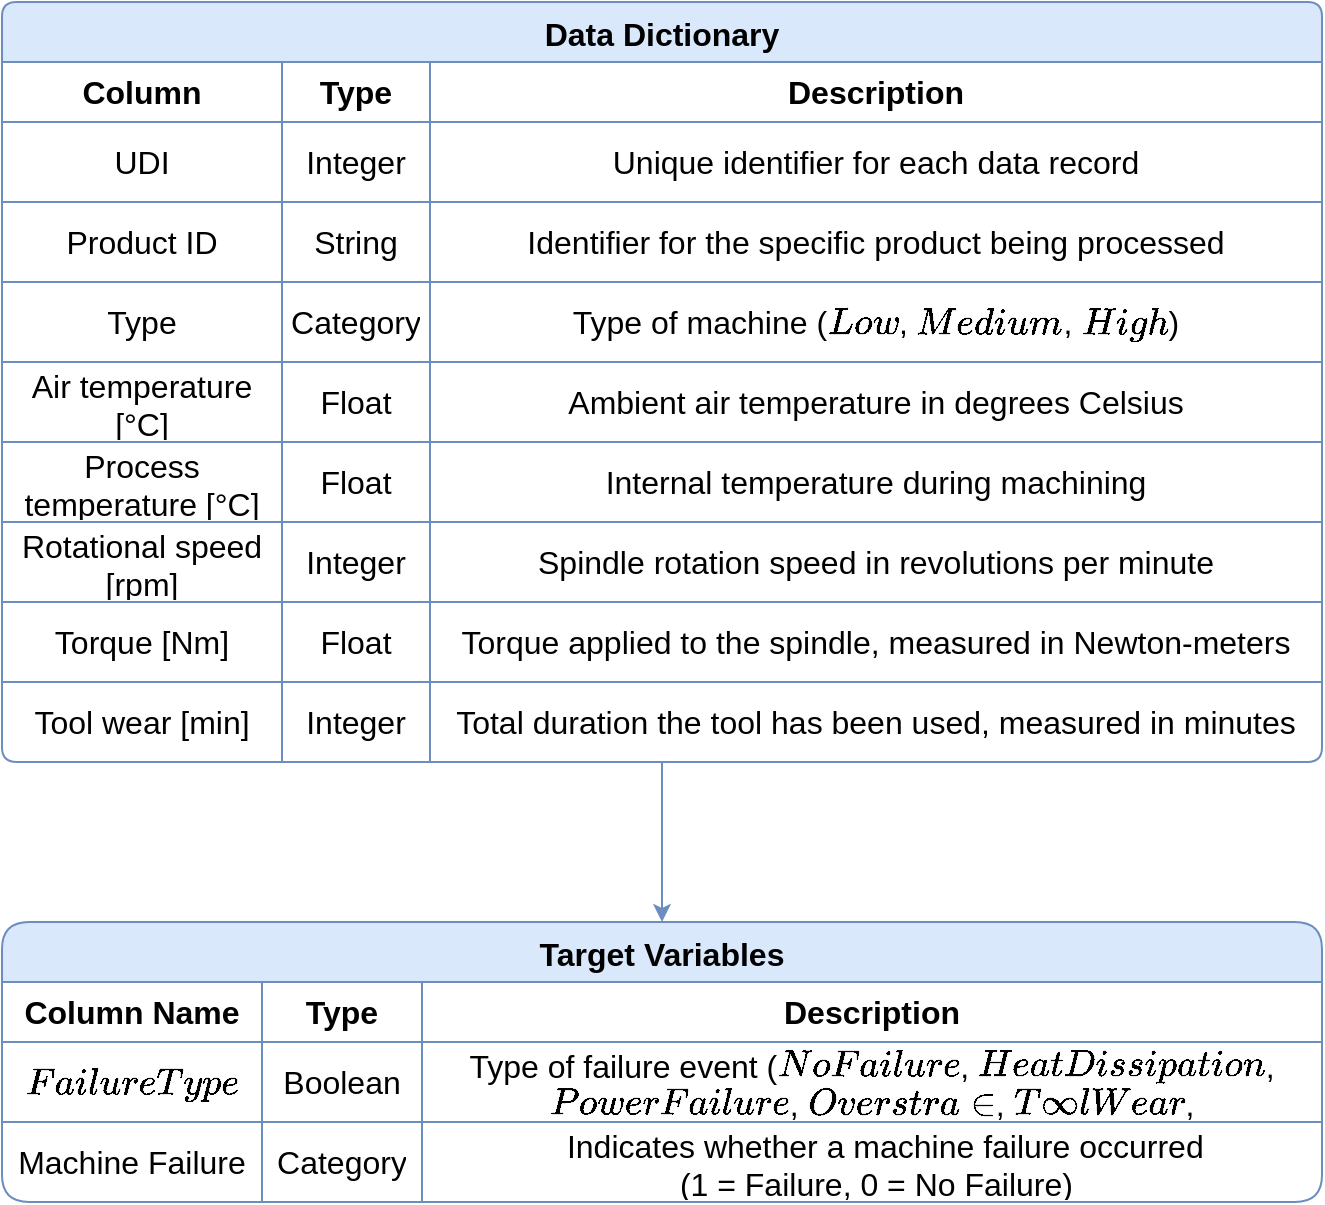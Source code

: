 <mxfile version="27.0.6">
  <diagram name="Page-1" id="v2CsFCMdesF7H1953rxB">
    <mxGraphModel dx="882" dy="437" grid="1" gridSize="10" guides="1" tooltips="1" connect="1" arrows="1" fold="1" page="1" pageScale="1" pageWidth="850" pageHeight="1100" math="0" shadow="0">
      <root>
        <mxCell id="0" />
        <mxCell id="1" parent="0" />
        <mxCell id="2XYRkLUEMQPlizlA2UG2-1" style="edgeStyle=orthogonalEdgeStyle;rounded=0;orthogonalLoop=1;jettySize=auto;html=1;fillColor=#dae8fc;strokeColor=#6c8ebf;" edge="1" parent="1" source="685odA_4j6y0BsG_PlKO-1">
          <mxGeometry relative="1" as="geometry">
            <mxPoint x="450" y="490" as="targetPoint" />
          </mxGeometry>
        </mxCell>
        <mxCell id="685odA_4j6y0BsG_PlKO-1" value="Data Dictionary" style="shape=table;startSize=30;container=1;collapsible=0;childLayout=tableLayout;strokeColor=#6c8ebf;fontSize=16;fontStyle=1;fillColor=#dae8fc;swimlaneFillColor=default;shadow=0;rounded=1;arcSize=8;perimeterSpacing=0;fillStyle=solid;" parent="1" vertex="1">
          <mxGeometry x="120" y="30" width="660" height="380" as="geometry" />
        </mxCell>
        <mxCell id="685odA_4j6y0BsG_PlKO-2" value="" style="shape=tableRow;horizontal=0;startSize=0;swimlaneHead=0;swimlaneBody=0;strokeColor=inherit;top=0;left=0;bottom=0;right=0;collapsible=0;dropTarget=0;fillColor=none;points=[[0,0.5],[1,0.5]];portConstraint=eastwest;fontSize=16;fontStyle=0;swimlaneFillColor=#000000;" parent="685odA_4j6y0BsG_PlKO-1" vertex="1">
          <mxGeometry y="30" width="660" height="30" as="geometry" />
        </mxCell>
        <mxCell id="685odA_4j6y0BsG_PlKO-3" value="&lt;b&gt;Column&lt;/b&gt;" style="shape=partialRectangle;html=1;whiteSpace=wrap;connectable=0;strokeColor=inherit;overflow=hidden;fillColor=none;top=0;left=0;bottom=0;right=0;pointerEvents=1;fontSize=16;swimlaneFillColor=#000000;" parent="685odA_4j6y0BsG_PlKO-2" vertex="1">
          <mxGeometry width="140" height="30" as="geometry">
            <mxRectangle width="140" height="30" as="alternateBounds" />
          </mxGeometry>
        </mxCell>
        <mxCell id="685odA_4j6y0BsG_PlKO-4" value="&lt;b&gt;Type&lt;/b&gt;" style="shape=partialRectangle;html=1;whiteSpace=wrap;connectable=0;strokeColor=inherit;overflow=hidden;fillColor=none;top=0;left=0;bottom=0;right=0;pointerEvents=1;fontSize=16;swimlaneFillColor=#000000;" parent="685odA_4j6y0BsG_PlKO-2" vertex="1">
          <mxGeometry x="140" width="74" height="30" as="geometry">
            <mxRectangle width="74" height="30" as="alternateBounds" />
          </mxGeometry>
        </mxCell>
        <mxCell id="685odA_4j6y0BsG_PlKO-5" value="&lt;b&gt;Description&lt;/b&gt;" style="shape=partialRectangle;html=1;whiteSpace=wrap;connectable=0;strokeColor=inherit;overflow=hidden;fillColor=none;top=0;left=0;bottom=0;right=0;pointerEvents=1;fontSize=16;swimlaneFillColor=#000000;" parent="685odA_4j6y0BsG_PlKO-2" vertex="1">
          <mxGeometry x="214" width="446" height="30" as="geometry">
            <mxRectangle width="446" height="30" as="alternateBounds" />
          </mxGeometry>
        </mxCell>
        <mxCell id="685odA_4j6y0BsG_PlKO-6" value="" style="shape=tableRow;horizontal=0;startSize=0;swimlaneHead=0;swimlaneBody=0;strokeColor=inherit;top=0;left=0;bottom=0;right=0;collapsible=0;dropTarget=0;fillColor=none;points=[[0,0.5],[1,0.5]];portConstraint=eastwest;fontSize=16;swimlaneFillColor=#000000;" parent="685odA_4j6y0BsG_PlKO-1" vertex="1">
          <mxGeometry y="60" width="660" height="40" as="geometry" />
        </mxCell>
        <mxCell id="685odA_4j6y0BsG_PlKO-7" value="UDI" style="shape=partialRectangle;html=1;whiteSpace=wrap;connectable=0;strokeColor=inherit;overflow=hidden;fillColor=none;top=0;left=0;bottom=0;right=0;pointerEvents=1;fontSize=16;swimlaneFillColor=#000000;" parent="685odA_4j6y0BsG_PlKO-6" vertex="1">
          <mxGeometry width="140" height="40" as="geometry">
            <mxRectangle width="140" height="40" as="alternateBounds" />
          </mxGeometry>
        </mxCell>
        <mxCell id="685odA_4j6y0BsG_PlKO-8" value="Integer" style="shape=partialRectangle;html=1;whiteSpace=wrap;connectable=0;strokeColor=inherit;overflow=hidden;fillColor=none;top=0;left=0;bottom=0;right=0;pointerEvents=1;fontSize=16;swimlaneFillColor=#000000;" parent="685odA_4j6y0BsG_PlKO-6" vertex="1">
          <mxGeometry x="140" width="74" height="40" as="geometry">
            <mxRectangle width="74" height="40" as="alternateBounds" />
          </mxGeometry>
        </mxCell>
        <mxCell id="685odA_4j6y0BsG_PlKO-9" value="Unique identifier for each data record" style="shape=partialRectangle;html=1;whiteSpace=wrap;connectable=0;strokeColor=inherit;overflow=hidden;fillColor=none;top=0;left=0;bottom=0;right=0;pointerEvents=1;fontSize=16;swimlaneFillColor=#000000;" parent="685odA_4j6y0BsG_PlKO-6" vertex="1">
          <mxGeometry x="214" width="446" height="40" as="geometry">
            <mxRectangle width="446" height="40" as="alternateBounds" />
          </mxGeometry>
        </mxCell>
        <mxCell id="685odA_4j6y0BsG_PlKO-10" value="" style="shape=tableRow;horizontal=0;startSize=0;swimlaneHead=0;swimlaneBody=0;strokeColor=inherit;top=0;left=0;bottom=0;right=0;collapsible=0;dropTarget=0;fillColor=none;points=[[0,0.5],[1,0.5]];portConstraint=eastwest;fontSize=16;swimlaneFillColor=#000000;" parent="685odA_4j6y0BsG_PlKO-1" vertex="1">
          <mxGeometry y="100" width="660" height="40" as="geometry" />
        </mxCell>
        <mxCell id="685odA_4j6y0BsG_PlKO-11" value="Product ID" style="shape=partialRectangle;html=1;whiteSpace=wrap;connectable=0;strokeColor=inherit;overflow=hidden;fillColor=none;top=0;left=0;bottom=0;right=0;pointerEvents=1;fontSize=16;swimlaneFillColor=#000000;" parent="685odA_4j6y0BsG_PlKO-10" vertex="1">
          <mxGeometry width="140" height="40" as="geometry">
            <mxRectangle width="140" height="40" as="alternateBounds" />
          </mxGeometry>
        </mxCell>
        <mxCell id="685odA_4j6y0BsG_PlKO-12" value="String" style="shape=partialRectangle;html=1;whiteSpace=wrap;connectable=0;strokeColor=inherit;overflow=hidden;fillColor=none;top=0;left=0;bottom=0;right=0;pointerEvents=1;fontSize=16;swimlaneFillColor=#000000;" parent="685odA_4j6y0BsG_PlKO-10" vertex="1">
          <mxGeometry x="140" width="74" height="40" as="geometry">
            <mxRectangle width="74" height="40" as="alternateBounds" />
          </mxGeometry>
        </mxCell>
        <mxCell id="685odA_4j6y0BsG_PlKO-13" value="Identifier for the specific product being processed" style="shape=partialRectangle;html=1;whiteSpace=wrap;connectable=0;strokeColor=inherit;overflow=hidden;fillColor=none;top=0;left=0;bottom=0;right=0;pointerEvents=1;fontSize=16;swimlaneFillColor=#000000;" parent="685odA_4j6y0BsG_PlKO-10" vertex="1">
          <mxGeometry x="214" width="446" height="40" as="geometry">
            <mxRectangle width="446" height="40" as="alternateBounds" />
          </mxGeometry>
        </mxCell>
        <mxCell id="685odA_4j6y0BsG_PlKO-18" style="shape=tableRow;horizontal=0;startSize=0;swimlaneHead=0;swimlaneBody=0;strokeColor=inherit;top=0;left=0;bottom=0;right=0;collapsible=0;dropTarget=0;fillColor=none;points=[[0,0.5],[1,0.5]];portConstraint=eastwest;fontSize=16;swimlaneFillColor=#000000;" parent="685odA_4j6y0BsG_PlKO-1" vertex="1">
          <mxGeometry y="140" width="660" height="40" as="geometry" />
        </mxCell>
        <mxCell id="685odA_4j6y0BsG_PlKO-19" value="Type" style="shape=partialRectangle;html=1;whiteSpace=wrap;connectable=0;strokeColor=inherit;overflow=hidden;fillColor=none;top=0;left=0;bottom=0;right=0;pointerEvents=1;fontSize=16;swimlaneFillColor=#000000;" parent="685odA_4j6y0BsG_PlKO-18" vertex="1">
          <mxGeometry width="140" height="40" as="geometry">
            <mxRectangle width="140" height="40" as="alternateBounds" />
          </mxGeometry>
        </mxCell>
        <mxCell id="685odA_4j6y0BsG_PlKO-20" value="Category" style="shape=partialRectangle;html=1;whiteSpace=wrap;connectable=0;strokeColor=inherit;overflow=hidden;fillColor=none;top=0;left=0;bottom=0;right=0;pointerEvents=1;fontSize=16;swimlaneFillColor=#000000;" parent="685odA_4j6y0BsG_PlKO-18" vertex="1">
          <mxGeometry x="140" width="74" height="40" as="geometry">
            <mxRectangle width="74" height="40" as="alternateBounds" />
          </mxGeometry>
        </mxCell>
        <mxCell id="685odA_4j6y0BsG_PlKO-21" value="Type of machine (`Low`, `Medium`, `High`)" style="shape=partialRectangle;html=1;whiteSpace=wrap;connectable=0;strokeColor=inherit;overflow=hidden;fillColor=none;top=0;left=0;bottom=0;right=0;pointerEvents=1;fontSize=16;swimlaneFillColor=#000000;" parent="685odA_4j6y0BsG_PlKO-18" vertex="1">
          <mxGeometry x="214" width="446" height="40" as="geometry">
            <mxRectangle width="446" height="40" as="alternateBounds" />
          </mxGeometry>
        </mxCell>
        <mxCell id="685odA_4j6y0BsG_PlKO-14" style="shape=tableRow;horizontal=0;startSize=0;swimlaneHead=0;swimlaneBody=0;strokeColor=inherit;top=0;left=0;bottom=0;right=0;collapsible=0;dropTarget=0;fillColor=none;points=[[0,0.5],[1,0.5]];portConstraint=eastwest;fontSize=16;swimlaneFillColor=#000000;" parent="685odA_4j6y0BsG_PlKO-1" vertex="1">
          <mxGeometry y="180" width="660" height="40" as="geometry" />
        </mxCell>
        <mxCell id="685odA_4j6y0BsG_PlKO-15" value="Air temperature [°C]" style="shape=partialRectangle;html=1;whiteSpace=wrap;connectable=0;strokeColor=inherit;overflow=hidden;fillColor=none;top=0;left=0;bottom=0;right=0;pointerEvents=1;fontSize=16;swimlaneFillColor=#000000;" parent="685odA_4j6y0BsG_PlKO-14" vertex="1">
          <mxGeometry width="140" height="40" as="geometry">
            <mxRectangle width="140" height="40" as="alternateBounds" />
          </mxGeometry>
        </mxCell>
        <mxCell id="685odA_4j6y0BsG_PlKO-16" value="Float" style="shape=partialRectangle;html=1;whiteSpace=wrap;connectable=0;strokeColor=inherit;overflow=hidden;fillColor=none;top=0;left=0;bottom=0;right=0;pointerEvents=1;fontSize=16;swimlaneFillColor=#000000;" parent="685odA_4j6y0BsG_PlKO-14" vertex="1">
          <mxGeometry x="140" width="74" height="40" as="geometry">
            <mxRectangle width="74" height="40" as="alternateBounds" />
          </mxGeometry>
        </mxCell>
        <mxCell id="685odA_4j6y0BsG_PlKO-17" value="Ambient air temperature in degrees Celsius" style="shape=partialRectangle;html=1;whiteSpace=wrap;connectable=0;strokeColor=inherit;overflow=hidden;fillColor=none;top=0;left=0;bottom=0;right=0;pointerEvents=1;fontSize=16;swimlaneFillColor=#000000;" parent="685odA_4j6y0BsG_PlKO-14" vertex="1">
          <mxGeometry x="214" width="446" height="40" as="geometry">
            <mxRectangle width="446" height="40" as="alternateBounds" />
          </mxGeometry>
        </mxCell>
        <mxCell id="685odA_4j6y0BsG_PlKO-26" style="shape=tableRow;horizontal=0;startSize=0;swimlaneHead=0;swimlaneBody=0;strokeColor=inherit;top=0;left=0;bottom=0;right=0;collapsible=0;dropTarget=0;fillColor=none;points=[[0,0.5],[1,0.5]];portConstraint=eastwest;fontSize=16;swimlaneFillColor=#000000;" parent="685odA_4j6y0BsG_PlKO-1" vertex="1">
          <mxGeometry y="220" width="660" height="40" as="geometry" />
        </mxCell>
        <mxCell id="685odA_4j6y0BsG_PlKO-27" value="Process temperature [°C]" style="shape=partialRectangle;html=1;whiteSpace=wrap;connectable=0;strokeColor=inherit;overflow=hidden;fillColor=none;top=0;left=0;bottom=0;right=0;pointerEvents=1;fontSize=16;swimlaneFillColor=#000000;" parent="685odA_4j6y0BsG_PlKO-26" vertex="1">
          <mxGeometry width="140" height="40" as="geometry">
            <mxRectangle width="140" height="40" as="alternateBounds" />
          </mxGeometry>
        </mxCell>
        <mxCell id="685odA_4j6y0BsG_PlKO-28" value="Float" style="shape=partialRectangle;html=1;whiteSpace=wrap;connectable=0;strokeColor=inherit;overflow=hidden;fillColor=none;top=0;left=0;bottom=0;right=0;pointerEvents=1;fontSize=16;swimlaneFillColor=#000000;" parent="685odA_4j6y0BsG_PlKO-26" vertex="1">
          <mxGeometry x="140" width="74" height="40" as="geometry">
            <mxRectangle width="74" height="40" as="alternateBounds" />
          </mxGeometry>
        </mxCell>
        <mxCell id="685odA_4j6y0BsG_PlKO-29" value="Internal temperature during machining" style="shape=partialRectangle;html=1;whiteSpace=wrap;connectable=0;strokeColor=inherit;overflow=hidden;fillColor=none;top=0;left=0;bottom=0;right=0;pointerEvents=1;fontSize=16;swimlaneFillColor=#000000;" parent="685odA_4j6y0BsG_PlKO-26" vertex="1">
          <mxGeometry x="214" width="446" height="40" as="geometry">
            <mxRectangle width="446" height="40" as="alternateBounds" />
          </mxGeometry>
        </mxCell>
        <mxCell id="685odA_4j6y0BsG_PlKO-22" style="shape=tableRow;horizontal=0;startSize=0;swimlaneHead=0;swimlaneBody=0;strokeColor=inherit;top=0;left=0;bottom=0;right=0;collapsible=0;dropTarget=0;fillColor=none;points=[[0,0.5],[1,0.5]];portConstraint=eastwest;fontSize=16;swimlaneFillColor=#000000;" parent="685odA_4j6y0BsG_PlKO-1" vertex="1">
          <mxGeometry y="260" width="660" height="40" as="geometry" />
        </mxCell>
        <mxCell id="685odA_4j6y0BsG_PlKO-23" value="Rotational speed [rpm]" style="shape=partialRectangle;html=1;whiteSpace=wrap;connectable=0;strokeColor=inherit;overflow=hidden;fillColor=none;top=0;left=0;bottom=0;right=0;pointerEvents=1;fontSize=16;swimlaneFillColor=#000000;" parent="685odA_4j6y0BsG_PlKO-22" vertex="1">
          <mxGeometry width="140" height="40" as="geometry">
            <mxRectangle width="140" height="40" as="alternateBounds" />
          </mxGeometry>
        </mxCell>
        <mxCell id="685odA_4j6y0BsG_PlKO-24" value="Integer" style="shape=partialRectangle;html=1;whiteSpace=wrap;connectable=0;strokeColor=inherit;overflow=hidden;fillColor=none;top=0;left=0;bottom=0;right=0;pointerEvents=1;fontSize=16;swimlaneFillColor=#000000;" parent="685odA_4j6y0BsG_PlKO-22" vertex="1">
          <mxGeometry x="140" width="74" height="40" as="geometry">
            <mxRectangle width="74" height="40" as="alternateBounds" />
          </mxGeometry>
        </mxCell>
        <mxCell id="685odA_4j6y0BsG_PlKO-25" value="Spindle rotation speed in revolutions per minute" style="shape=partialRectangle;html=1;whiteSpace=wrap;connectable=0;strokeColor=inherit;overflow=hidden;fillColor=none;top=0;left=0;bottom=0;right=0;pointerEvents=1;fontSize=16;swimlaneFillColor=#000000;" parent="685odA_4j6y0BsG_PlKO-22" vertex="1">
          <mxGeometry x="214" width="446" height="40" as="geometry">
            <mxRectangle width="446" height="40" as="alternateBounds" />
          </mxGeometry>
        </mxCell>
        <mxCell id="685odA_4j6y0BsG_PlKO-32" style="shape=tableRow;horizontal=0;startSize=0;swimlaneHead=0;swimlaneBody=0;strokeColor=inherit;top=0;left=0;bottom=0;right=0;collapsible=0;dropTarget=0;fillColor=none;points=[[0,0.5],[1,0.5]];portConstraint=eastwest;fontSize=16;swimlaneFillColor=#000000;" parent="685odA_4j6y0BsG_PlKO-1" vertex="1">
          <mxGeometry y="300" width="660" height="40" as="geometry" />
        </mxCell>
        <mxCell id="685odA_4j6y0BsG_PlKO-33" value="Torque [Nm]" style="shape=partialRectangle;html=1;whiteSpace=wrap;connectable=0;strokeColor=inherit;overflow=hidden;fillColor=none;top=0;left=0;bottom=0;right=0;pointerEvents=1;fontSize=16;swimlaneFillColor=#000000;" parent="685odA_4j6y0BsG_PlKO-32" vertex="1">
          <mxGeometry width="140" height="40" as="geometry">
            <mxRectangle width="140" height="40" as="alternateBounds" />
          </mxGeometry>
        </mxCell>
        <mxCell id="685odA_4j6y0BsG_PlKO-34" value="Float" style="shape=partialRectangle;html=1;whiteSpace=wrap;connectable=0;strokeColor=inherit;overflow=hidden;fillColor=none;top=0;left=0;bottom=0;right=0;pointerEvents=1;fontSize=16;swimlaneFillColor=#000000;" parent="685odA_4j6y0BsG_PlKO-32" vertex="1">
          <mxGeometry x="140" width="74" height="40" as="geometry">
            <mxRectangle width="74" height="40" as="alternateBounds" />
          </mxGeometry>
        </mxCell>
        <mxCell id="685odA_4j6y0BsG_PlKO-35" value="Torque applied to the spindle, measured in Newton-meters" style="shape=partialRectangle;html=1;whiteSpace=wrap;connectable=0;strokeColor=inherit;overflow=hidden;fillColor=none;top=0;left=0;bottom=0;right=0;pointerEvents=1;fontSize=16;swimlaneFillColor=#000000;" parent="685odA_4j6y0BsG_PlKO-32" vertex="1">
          <mxGeometry x="214" width="446" height="40" as="geometry">
            <mxRectangle width="446" height="40" as="alternateBounds" />
          </mxGeometry>
        </mxCell>
        <mxCell id="685odA_4j6y0BsG_PlKO-36" style="shape=tableRow;horizontal=0;startSize=0;swimlaneHead=0;swimlaneBody=0;strokeColor=inherit;top=0;left=0;bottom=0;right=0;collapsible=0;dropTarget=0;fillColor=none;points=[[0,0.5],[1,0.5]];portConstraint=eastwest;fontSize=16;swimlaneFillColor=#000000;" parent="685odA_4j6y0BsG_PlKO-1" vertex="1">
          <mxGeometry y="340" width="660" height="40" as="geometry" />
        </mxCell>
        <mxCell id="685odA_4j6y0BsG_PlKO-37" value="Tool wear [min]" style="shape=partialRectangle;html=1;whiteSpace=wrap;connectable=0;strokeColor=inherit;overflow=hidden;fillColor=none;top=0;left=0;bottom=0;right=0;pointerEvents=1;fontSize=16;swimlaneFillColor=#000000;" parent="685odA_4j6y0BsG_PlKO-36" vertex="1">
          <mxGeometry width="140" height="40" as="geometry">
            <mxRectangle width="140" height="40" as="alternateBounds" />
          </mxGeometry>
        </mxCell>
        <mxCell id="685odA_4j6y0BsG_PlKO-38" value="Integer" style="shape=partialRectangle;html=1;whiteSpace=wrap;connectable=0;strokeColor=inherit;overflow=hidden;fillColor=none;top=0;left=0;bottom=0;right=0;pointerEvents=1;fontSize=16;swimlaneFillColor=#000000;" parent="685odA_4j6y0BsG_PlKO-36" vertex="1">
          <mxGeometry x="140" width="74" height="40" as="geometry">
            <mxRectangle width="74" height="40" as="alternateBounds" />
          </mxGeometry>
        </mxCell>
        <mxCell id="685odA_4j6y0BsG_PlKO-39" value="Total duration the tool has been used, measured in minutes" style="shape=partialRectangle;html=1;whiteSpace=wrap;connectable=0;strokeColor=inherit;overflow=hidden;fillColor=none;top=0;left=0;bottom=0;right=0;pointerEvents=1;fontSize=16;swimlaneFillColor=#000000;" parent="685odA_4j6y0BsG_PlKO-36" vertex="1">
          <mxGeometry x="214" width="446" height="40" as="geometry">
            <mxRectangle width="446" height="40" as="alternateBounds" />
          </mxGeometry>
        </mxCell>
        <mxCell id="2XYRkLUEMQPlizlA2UG2-2" value="Target Variables" style="shape=table;startSize=30;container=1;collapsible=0;childLayout=tableLayout;strokeColor=#6c8ebf;fontSize=16;fillColor=#dae8fc;fontStyle=1;swimlaneFillColor=default;rounded=1;swimlaneLine=1;" vertex="1" parent="1">
          <mxGeometry x="120" y="490" width="660" height="140" as="geometry" />
        </mxCell>
        <mxCell id="2XYRkLUEMQPlizlA2UG2-3" value="" style="shape=tableRow;horizontal=0;startSize=0;swimlaneHead=0;swimlaneBody=0;strokeColor=inherit;top=0;left=0;bottom=0;right=0;collapsible=0;dropTarget=0;fillColor=none;points=[[0,0.5],[1,0.5]];portConstraint=eastwest;fontSize=16;" vertex="1" parent="2XYRkLUEMQPlizlA2UG2-2">
          <mxGeometry y="30" width="660" height="30" as="geometry" />
        </mxCell>
        <mxCell id="2XYRkLUEMQPlizlA2UG2-4" value="Column Name" style="shape=partialRectangle;html=1;whiteSpace=wrap;connectable=0;strokeColor=inherit;overflow=hidden;fillColor=none;top=0;left=0;bottom=0;right=0;pointerEvents=1;fontSize=16;fontStyle=1" vertex="1" parent="2XYRkLUEMQPlizlA2UG2-3">
          <mxGeometry width="130" height="30" as="geometry">
            <mxRectangle width="130" height="30" as="alternateBounds" />
          </mxGeometry>
        </mxCell>
        <mxCell id="2XYRkLUEMQPlizlA2UG2-5" value="Type" style="shape=partialRectangle;html=1;whiteSpace=wrap;connectable=0;strokeColor=inherit;overflow=hidden;fillColor=none;top=0;left=0;bottom=0;right=0;pointerEvents=1;fontSize=16;fontStyle=1" vertex="1" parent="2XYRkLUEMQPlizlA2UG2-3">
          <mxGeometry x="130" width="80" height="30" as="geometry">
            <mxRectangle width="80" height="30" as="alternateBounds" />
          </mxGeometry>
        </mxCell>
        <mxCell id="2XYRkLUEMQPlizlA2UG2-6" value="Description" style="shape=partialRectangle;html=1;whiteSpace=wrap;connectable=0;strokeColor=inherit;overflow=hidden;fillColor=none;top=0;left=0;bottom=0;right=0;pointerEvents=1;fontSize=16;fontStyle=1" vertex="1" parent="2XYRkLUEMQPlizlA2UG2-3">
          <mxGeometry x="210" width="450" height="30" as="geometry">
            <mxRectangle width="450" height="30" as="alternateBounds" />
          </mxGeometry>
        </mxCell>
        <mxCell id="2XYRkLUEMQPlizlA2UG2-7" value="" style="shape=tableRow;horizontal=0;startSize=0;swimlaneHead=0;swimlaneBody=0;strokeColor=inherit;top=0;left=0;bottom=0;right=0;collapsible=0;dropTarget=0;fillColor=none;points=[[0,0.5],[1,0.5]];portConstraint=eastwest;fontSize=16;" vertex="1" parent="2XYRkLUEMQPlizlA2UG2-2">
          <mxGeometry y="60" width="660" height="40" as="geometry" />
        </mxCell>
        <mxCell id="2XYRkLUEMQPlizlA2UG2-8" value="`Failure Type`" style="shape=partialRectangle;html=1;whiteSpace=wrap;connectable=0;strokeColor=inherit;overflow=hidden;fillColor=none;top=0;left=0;bottom=0;right=0;pointerEvents=1;fontSize=16;" vertex="1" parent="2XYRkLUEMQPlizlA2UG2-7">
          <mxGeometry width="130" height="40" as="geometry">
            <mxRectangle width="130" height="40" as="alternateBounds" />
          </mxGeometry>
        </mxCell>
        <mxCell id="2XYRkLUEMQPlizlA2UG2-9" value="Boolean" style="shape=partialRectangle;html=1;whiteSpace=wrap;connectable=0;strokeColor=inherit;overflow=hidden;fillColor=none;top=0;left=0;bottom=0;right=0;pointerEvents=1;fontSize=16;" vertex="1" parent="2XYRkLUEMQPlizlA2UG2-7">
          <mxGeometry x="130" width="80" height="40" as="geometry">
            <mxRectangle width="80" height="40" as="alternateBounds" />
          </mxGeometry>
        </mxCell>
        <mxCell id="2XYRkLUEMQPlizlA2UG2-10" value="Type of failure event (`No Failure`, `Heat Dissipation`, `Power Failure`, `Overstrain`, `Tool Wear`, `Random Failures`)" style="shape=partialRectangle;html=1;whiteSpace=wrap;connectable=0;strokeColor=inherit;overflow=hidden;fillColor=none;top=0;left=0;bottom=0;right=0;pointerEvents=1;fontSize=16;labelBackgroundColor=none;" vertex="1" parent="2XYRkLUEMQPlizlA2UG2-7">
          <mxGeometry x="210" width="450" height="40" as="geometry">
            <mxRectangle width="450" height="40" as="alternateBounds" />
          </mxGeometry>
        </mxCell>
        <mxCell id="2XYRkLUEMQPlizlA2UG2-11" value="" style="shape=tableRow;horizontal=0;startSize=0;swimlaneHead=0;swimlaneBody=0;strokeColor=inherit;top=0;left=0;bottom=0;right=0;collapsible=0;dropTarget=0;fillColor=none;points=[[0,0.5],[1,0.5]];portConstraint=eastwest;fontSize=16;" vertex="1" parent="2XYRkLUEMQPlizlA2UG2-2">
          <mxGeometry y="100" width="660" height="40" as="geometry" />
        </mxCell>
        <mxCell id="2XYRkLUEMQPlizlA2UG2-12" value="Machine Failure" style="shape=partialRectangle;html=1;whiteSpace=wrap;connectable=0;strokeColor=inherit;overflow=hidden;fillColor=none;top=0;left=0;bottom=0;right=0;pointerEvents=1;fontSize=16;" vertex="1" parent="2XYRkLUEMQPlizlA2UG2-11">
          <mxGeometry width="130" height="40" as="geometry">
            <mxRectangle width="130" height="40" as="alternateBounds" />
          </mxGeometry>
        </mxCell>
        <mxCell id="2XYRkLUEMQPlizlA2UG2-13" value="Category" style="shape=partialRectangle;html=1;whiteSpace=wrap;connectable=0;strokeColor=inherit;overflow=hidden;fillColor=none;top=0;left=0;bottom=0;right=0;pointerEvents=1;fontSize=16;" vertex="1" parent="2XYRkLUEMQPlizlA2UG2-11">
          <mxGeometry x="130" width="80" height="40" as="geometry">
            <mxRectangle width="80" height="40" as="alternateBounds" />
          </mxGeometry>
        </mxCell>
        <mxCell id="2XYRkLUEMQPlizlA2UG2-14" value="&amp;nbsp; &amp;nbsp;Indicates whether a machine failure occurred&lt;div&gt;&amp;nbsp;(1 = Failure, 0 = No Failure)&lt;/div&gt;" style="shape=partialRectangle;html=1;whiteSpace=wrap;connectable=0;strokeColor=inherit;overflow=hidden;fillColor=none;top=0;left=0;bottom=0;right=0;pointerEvents=1;fontSize=16;" vertex="1" parent="2XYRkLUEMQPlizlA2UG2-11">
          <mxGeometry x="210" width="450" height="40" as="geometry">
            <mxRectangle width="450" height="40" as="alternateBounds" />
          </mxGeometry>
        </mxCell>
      </root>
    </mxGraphModel>
  </diagram>
</mxfile>
